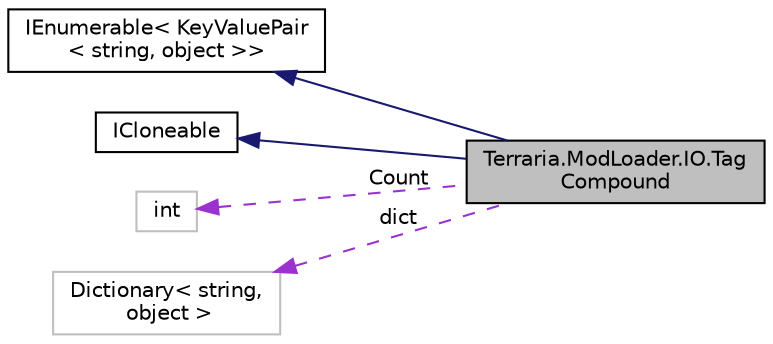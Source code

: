 digraph "Terraria.ModLoader.IO.TagCompound"
{
  edge [fontname="Helvetica",fontsize="10",labelfontname="Helvetica",labelfontsize="10"];
  node [fontname="Helvetica",fontsize="10",shape=record];
  rankdir="LR";
  Node3 [label="Terraria.ModLoader.IO.Tag\lCompound",height=0.2,width=0.4,color="black", fillcolor="grey75", style="filled", fontcolor="black"];
  Node4 -> Node3 [dir="back",color="midnightblue",fontsize="10",style="solid",fontname="Helvetica"];
  Node4 [label="IEnumerable\< KeyValuePair\l\< string, object \>\>",height=0.2,width=0.4,color="black", fillcolor="white", style="filled",URL="$class_i_enumerable_3_01_key_value_pair_3_01string_00_01object_01_4_4.html"];
  Node5 -> Node3 [dir="back",color="midnightblue",fontsize="10",style="solid",fontname="Helvetica"];
  Node5 [label="ICloneable",height=0.2,width=0.4,color="black", fillcolor="white", style="filled",URL="$class_i_cloneable.html"];
  Node6 -> Node3 [dir="back",color="darkorchid3",fontsize="10",style="dashed",label=" Count" ,fontname="Helvetica"];
  Node6 [label="int",height=0.2,width=0.4,color="grey75", fillcolor="white", style="filled"];
  Node7 -> Node3 [dir="back",color="darkorchid3",fontsize="10",style="dashed",label=" dict" ,fontname="Helvetica"];
  Node7 [label="Dictionary\< string,\l object \>",height=0.2,width=0.4,color="grey75", fillcolor="white", style="filled"];
}
